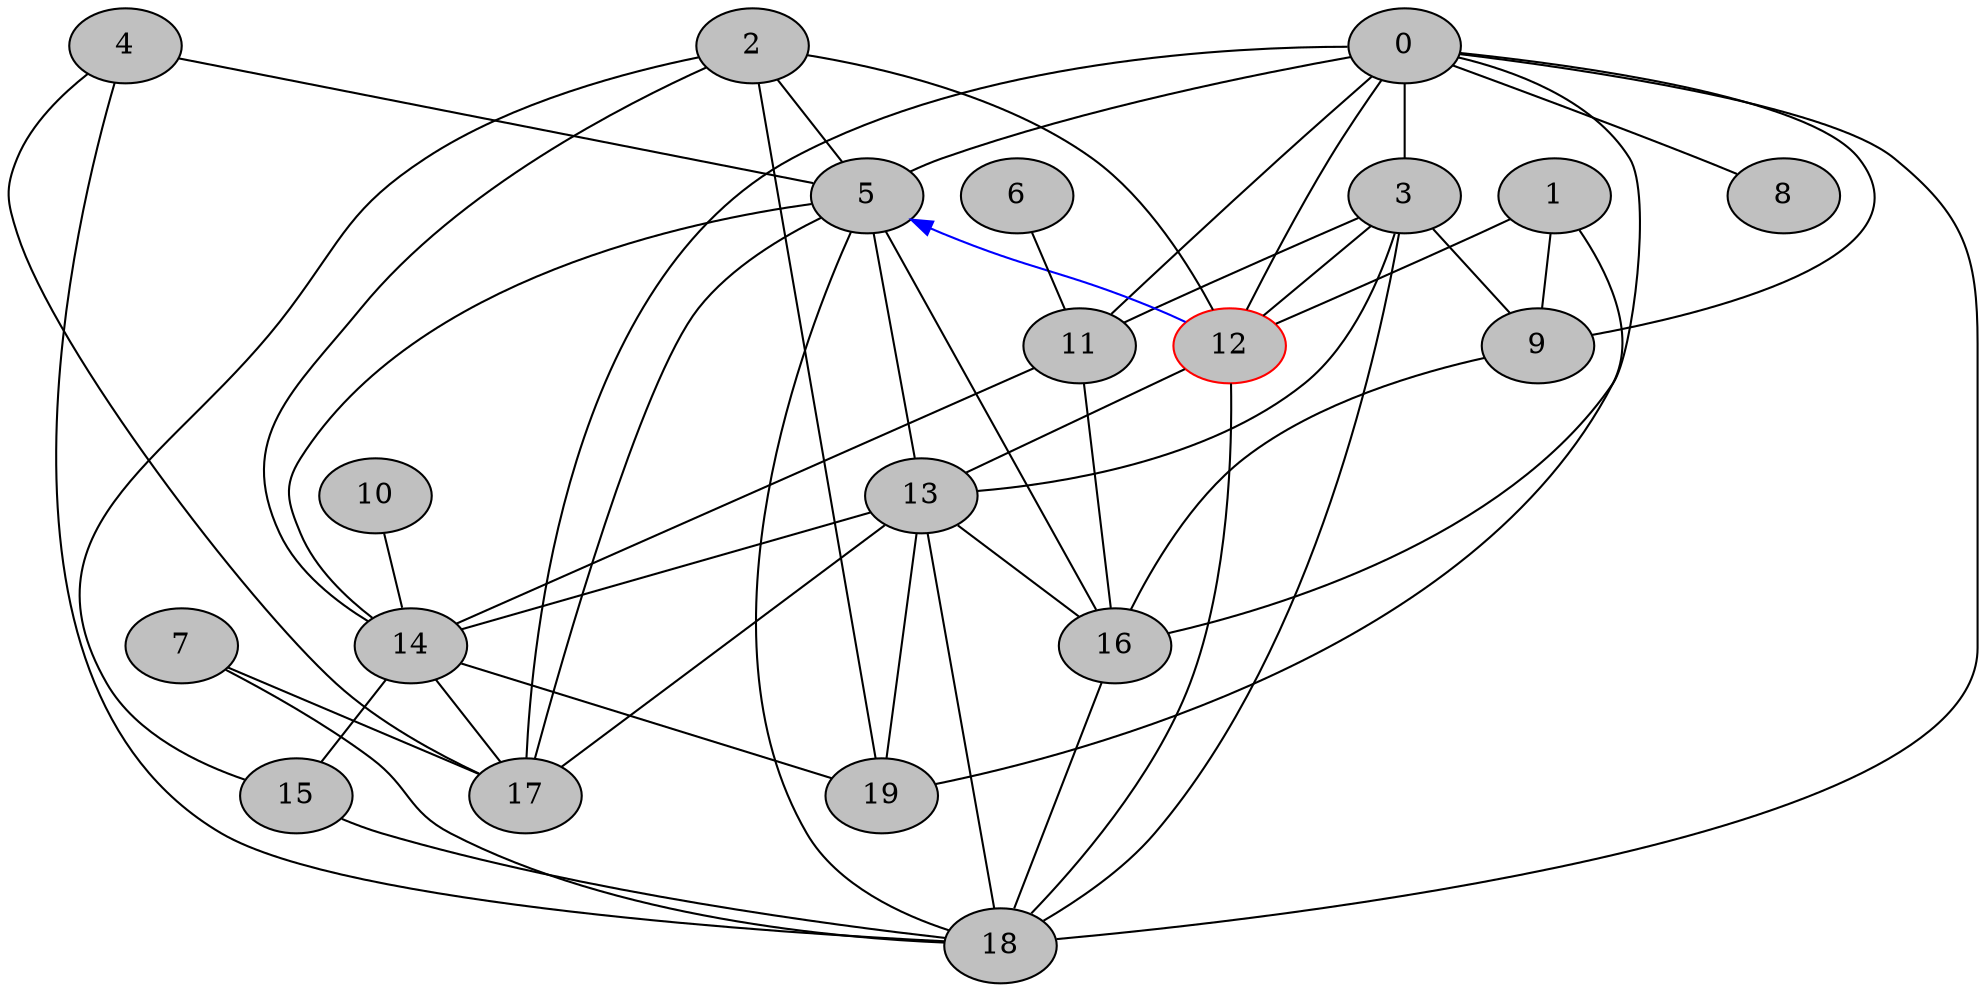 // network test graph
digraph
{
	0 [fillcolor=gray,style=filled,]
	1 [fillcolor=gray,style=filled,]
	2 [fillcolor=gray,style=filled,]
	3 [fillcolor=gray,style=filled,]
	4 [fillcolor=gray,style=filled,]
	5 [fillcolor=gray,style=filled,]
	6 [fillcolor=gray,style=filled,]
	7 [fillcolor=gray,style=filled,]
	8 [fillcolor=gray,style=filled,]
	9 [fillcolor=gray,style=filled,]
	10 [fillcolor=gray,style=filled,]
	11 [fillcolor=gray,style=filled,]
	12 [fillcolor=gray,style=filled,color=red,]
	13 [fillcolor=gray,style=filled,]
	14 [fillcolor=gray,style=filled,]
	15 [fillcolor=gray,style=filled,]
	16 [fillcolor=gray,style=filled,]
	17 [fillcolor=gray,style=filled,]
	18 [fillcolor=gray,style=filled,]
	19 [fillcolor=gray,style=filled,]
	0 -> 3 [dir=none]
	0 -> 5 [dir=none]
	0 -> 8 [dir=none]
	0 -> 9 [dir=none]
	0 -> 11 [dir=none]
	0 -> 12 [dir=none]
	0 -> 16 [dir=none]
	0 -> 17 [dir=none]
	0 -> 18 [dir=none]
	1 -> 9 [dir=none]
	1 -> 12 [dir=none]
	1 -> 19 [dir=none]
	2 -> 5 [dir=none]
	2 -> 12 [dir=none]
	2 -> 14 [dir=none]
	2 -> 15 [dir=none]
	2 -> 19 [dir=none]
	3 -> 9 [dir=none]
	3 -> 11 [dir=none]
	3 -> 12 [dir=none]
	3 -> 13 [dir=none]
	3 -> 18 [dir=none]
	4 -> 5 [dir=none]
	4 -> 17 [dir=none]
	4 -> 18 [dir=none]
	5 -> 12 [dir=back,color=blue,]
	5 -> 13 [dir=none]
	5 -> 14 [dir=none]
	5 -> 16 [dir=none]
	5 -> 17 [dir=none]
	5 -> 18 [dir=none]
	6 -> 11 [dir=none]
	7 -> 17 [dir=none]
	7 -> 18 [dir=none]
	9 -> 16 [dir=none]
	10 -> 14 [dir=none]
	11 -> 14 [dir=none]
	11 -> 16 [dir=none]
	12 -> 13 [dir=none]
	12 -> 18 [dir=none]
	13 -> 14 [dir=none]
	13 -> 16 [dir=none]
	13 -> 17 [dir=none]
	13 -> 18 [dir=none]
	13 -> 19 [dir=none]
	14 -> 15 [dir=none]
	14 -> 17 [dir=none]
	14 -> 19 [dir=none]
	15 -> 18 [dir=none]
	16 -> 18 [dir=none]
}
